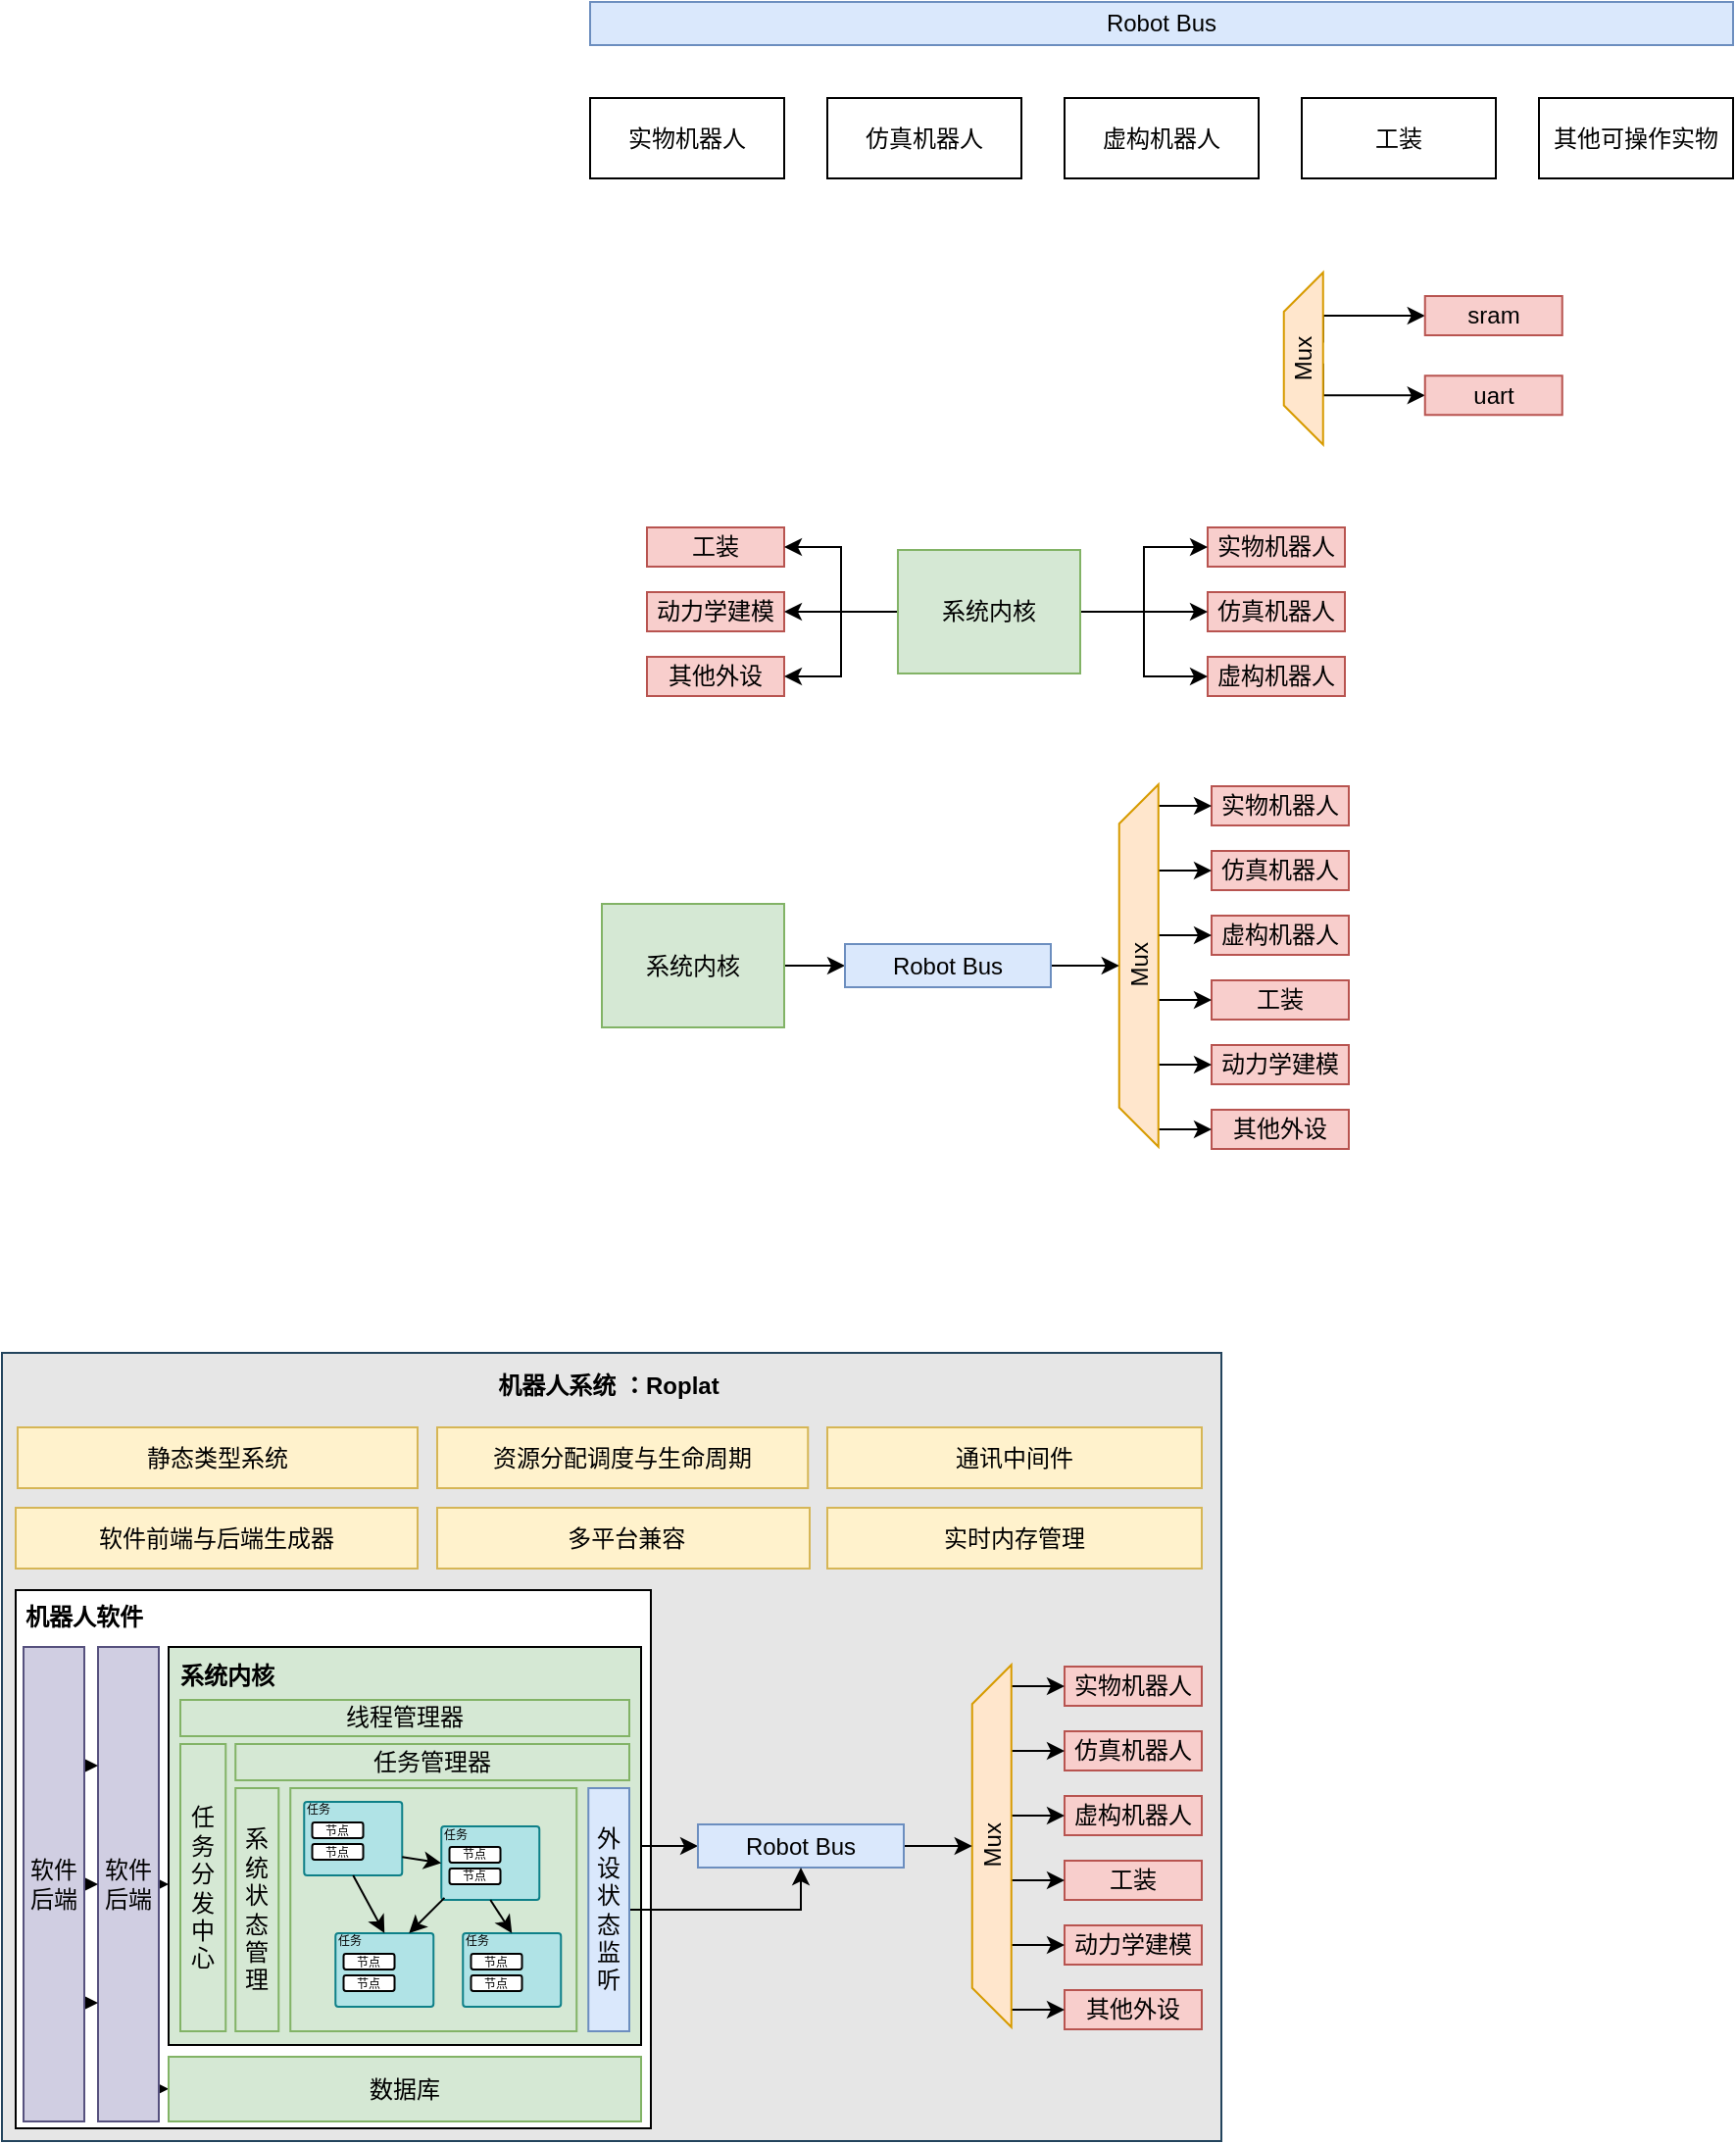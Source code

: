 <mxfile border="50" scale="3" compressed="false" locked="false" version="26.0.4">
  <diagram name="Blank" id="YmL12bMKpDGza6XwsDPr">
    <mxGraphModel dx="3130" dy="1526" grid="0" gridSize="10" guides="1" tooltips="1" connect="1" arrows="1" fold="1" page="0" pageScale="1" pageWidth="827" pageHeight="1169" background="none" math="1" shadow="0">
      <root>
        <mxCell id="X5NqExCQtvZxIxQ7pmgY-0" />
        <mxCell id="1" parent="X5NqExCQtvZxIxQ7pmgY-0" />
        <mxCell id="yxioz5QFpOCRjbDrVPdh-116" value="" style="rounded=0;whiteSpace=wrap;html=1;fillColor=light-dark(#E6E6E6,#39454E);strokeColor=#23445d;" vertex="1" parent="1">
          <mxGeometry x="-1620" y="181" width="622" height="402" as="geometry" />
        </mxCell>
        <mxCell id="yxioz5QFpOCRjbDrVPdh-107" value="" style="rounded=0;whiteSpace=wrap;html=1;" vertex="1" parent="1">
          <mxGeometry x="-1613" y="302" width="324" height="274.5" as="geometry" />
        </mxCell>
        <mxCell id="yxioz5QFpOCRjbDrVPdh-115" style="edgeStyle=orthogonalEdgeStyle;rounded=0;orthogonalLoop=1;jettySize=auto;html=1;exitX=1;exitY=0.5;exitDx=0;exitDy=0;entryX=0;entryY=0.595;entryDx=0;entryDy=0;entryPerimeter=0;" edge="1" parent="1">
          <mxGeometry relative="1" as="geometry">
            <mxPoint x="-1540" y="556.4" as="sourcePoint" />
            <mxPoint x="-1535" y="556.4" as="targetPoint" />
          </mxGeometry>
        </mxCell>
        <mxCell id="yxioz5QFpOCRjbDrVPdh-114" style="edgeStyle=orthogonalEdgeStyle;rounded=0;orthogonalLoop=1;jettySize=auto;html=1;exitX=1;exitY=0.5;exitDx=0;exitDy=0;entryX=0;entryY=0.595;entryDx=0;entryDy=0;entryPerimeter=0;" edge="1" parent="1" source="yxioz5QFpOCRjbDrVPdh-103" target="yxioz5QFpOCRjbDrVPdh-46">
          <mxGeometry relative="1" as="geometry" />
        </mxCell>
        <mxCell id="RojM3RQOKE0TcmvbQU_H-11" value="Robot Bus" style="rounded=0;whiteSpace=wrap;html=1;fillColor=#dae8fc;strokeColor=#6c8ebf;" parent="1" vertex="1">
          <mxGeometry x="-1320" y="-508" width="583" height="22" as="geometry" />
        </mxCell>
        <mxCell id="RojM3RQOKE0TcmvbQU_H-12" value="实物机器人" style="rounded=0;whiteSpace=wrap;html=1;" parent="1" vertex="1">
          <mxGeometry x="-1320" y="-459" width="99" height="41" as="geometry" />
        </mxCell>
        <mxCell id="RojM3RQOKE0TcmvbQU_H-13" value="仿真机器人" style="rounded=0;whiteSpace=wrap;html=1;" parent="1" vertex="1">
          <mxGeometry x="-1199" y="-459" width="99" height="41" as="geometry" />
        </mxCell>
        <mxCell id="RojM3RQOKE0TcmvbQU_H-14" value="虚构机器人" style="rounded=0;whiteSpace=wrap;html=1;" parent="1" vertex="1">
          <mxGeometry x="-1078" y="-459" width="99" height="41" as="geometry" />
        </mxCell>
        <mxCell id="RojM3RQOKE0TcmvbQU_H-15" value="工装" style="rounded=0;whiteSpace=wrap;html=1;" parent="1" vertex="1">
          <mxGeometry x="-957" y="-459" width="99" height="41" as="geometry" />
        </mxCell>
        <mxCell id="RojM3RQOKE0TcmvbQU_H-16" value="其他可操作实物" style="rounded=0;whiteSpace=wrap;html=1;" parent="1" vertex="1">
          <mxGeometry x="-836" y="-459" width="99" height="41" as="geometry" />
        </mxCell>
        <mxCell id="RojM3RQOKE0TcmvbQU_H-17" style="edgeStyle=orthogonalEdgeStyle;rounded=0;orthogonalLoop=1;jettySize=auto;html=1;exitX=0.75;exitY=1;exitDx=0;exitDy=0;entryX=0;entryY=0.5;entryDx=0;entryDy=0;" parent="1" target="RojM3RQOKE0TcmvbQU_H-20" edge="1">
          <mxGeometry relative="1" as="geometry">
            <Array as="points">
              <mxPoint x="-946.13" y="-348" />
            </Array>
            <mxPoint x="-946.13" y="-334.25" as="sourcePoint" />
          </mxGeometry>
        </mxCell>
        <mxCell id="RojM3RQOKE0TcmvbQU_H-18" style="edgeStyle=orthogonalEdgeStyle;rounded=0;orthogonalLoop=1;jettySize=auto;html=1;exitX=0.75;exitY=1;exitDx=0;exitDy=0;entryX=0;entryY=0.5;entryDx=0;entryDy=0;" parent="1" target="RojM3RQOKE0TcmvbQU_H-21" edge="1">
          <mxGeometry relative="1" as="geometry">
            <Array as="points">
              <mxPoint x="-946.13" y="-307.37" />
            </Array>
            <mxPoint x="-946.13" y="-323.62" as="sourcePoint" />
          </mxGeometry>
        </mxCell>
        <mxCell id="RojM3RQOKE0TcmvbQU_H-19" value="Mux" style="shape=trapezoid;perimeter=trapezoidPerimeter;whiteSpace=wrap;html=1;fixedSize=1;rotation=-90;fillColor=#ffe6cc;strokeColor=#d79b00;" parent="1" vertex="1">
          <mxGeometry x="-1000" y="-336.12" width="87.75" height="20" as="geometry" />
        </mxCell>
        <mxCell id="RojM3RQOKE0TcmvbQU_H-20" value="sram" style="whiteSpace=wrap;html=1;fillColor=#f8cecc;strokeColor=#b85450;" parent="1" vertex="1">
          <mxGeometry x="-894.13" y="-358" width="70" height="20" as="geometry" />
        </mxCell>
        <mxCell id="RojM3RQOKE0TcmvbQU_H-21" value="uart" style="whiteSpace=wrap;html=1;fillColor=#f8cecc;strokeColor=#b85450;" parent="1" vertex="1">
          <mxGeometry x="-894.13" y="-317.37" width="70" height="20" as="geometry" />
        </mxCell>
        <mxCell id="yxioz5QFpOCRjbDrVPdh-1" value="实物机器人" style="whiteSpace=wrap;html=1;fillColor=#f8cecc;strokeColor=#b85450;" vertex="1" parent="1">
          <mxGeometry x="-1005" y="-240" width="70" height="20" as="geometry" />
        </mxCell>
        <mxCell id="yxioz5QFpOCRjbDrVPdh-2" value="仿真机器人" style="whiteSpace=wrap;html=1;fillColor=#f8cecc;strokeColor=#b85450;" vertex="1" parent="1">
          <mxGeometry x="-1005" y="-207" width="70" height="20" as="geometry" />
        </mxCell>
        <mxCell id="yxioz5QFpOCRjbDrVPdh-4" value="虚构机器人" style="whiteSpace=wrap;html=1;fillColor=#f8cecc;strokeColor=#b85450;" vertex="1" parent="1">
          <mxGeometry x="-1005" y="-174" width="70" height="20" as="geometry" />
        </mxCell>
        <mxCell id="yxioz5QFpOCRjbDrVPdh-5" value="工装" style="whiteSpace=wrap;html=1;fillColor=#f8cecc;strokeColor=#b85450;" vertex="1" parent="1">
          <mxGeometry x="-1291" y="-240" width="70" height="20" as="geometry" />
        </mxCell>
        <mxCell id="yxioz5QFpOCRjbDrVPdh-6" value="动力学建模" style="whiteSpace=wrap;html=1;fillColor=#f8cecc;strokeColor=#b85450;" vertex="1" parent="1">
          <mxGeometry x="-1291" y="-207" width="70" height="20" as="geometry" />
        </mxCell>
        <mxCell id="yxioz5QFpOCRjbDrVPdh-7" value="其他外设" style="whiteSpace=wrap;html=1;fillColor=#f8cecc;strokeColor=#b85450;" vertex="1" parent="1">
          <mxGeometry x="-1291" y="-174" width="70" height="20" as="geometry" />
        </mxCell>
        <mxCell id="yxioz5QFpOCRjbDrVPdh-9" style="edgeStyle=orthogonalEdgeStyle;rounded=0;orthogonalLoop=1;jettySize=auto;html=1;" edge="1" parent="1" source="yxioz5QFpOCRjbDrVPdh-8" target="yxioz5QFpOCRjbDrVPdh-1">
          <mxGeometry relative="1" as="geometry" />
        </mxCell>
        <mxCell id="yxioz5QFpOCRjbDrVPdh-10" style="edgeStyle=orthogonalEdgeStyle;rounded=0;orthogonalLoop=1;jettySize=auto;html=1;" edge="1" parent="1" source="yxioz5QFpOCRjbDrVPdh-8" target="yxioz5QFpOCRjbDrVPdh-2">
          <mxGeometry relative="1" as="geometry" />
        </mxCell>
        <mxCell id="yxioz5QFpOCRjbDrVPdh-11" style="edgeStyle=orthogonalEdgeStyle;rounded=0;orthogonalLoop=1;jettySize=auto;html=1;" edge="1" parent="1" source="yxioz5QFpOCRjbDrVPdh-8" target="yxioz5QFpOCRjbDrVPdh-4">
          <mxGeometry relative="1" as="geometry" />
        </mxCell>
        <mxCell id="yxioz5QFpOCRjbDrVPdh-12" style="edgeStyle=orthogonalEdgeStyle;rounded=0;orthogonalLoop=1;jettySize=auto;html=1;" edge="1" parent="1" source="yxioz5QFpOCRjbDrVPdh-8" target="yxioz5QFpOCRjbDrVPdh-5">
          <mxGeometry relative="1" as="geometry" />
        </mxCell>
        <mxCell id="yxioz5QFpOCRjbDrVPdh-13" style="edgeStyle=orthogonalEdgeStyle;rounded=0;orthogonalLoop=1;jettySize=auto;html=1;entryX=1;entryY=0.5;entryDx=0;entryDy=0;" edge="1" parent="1" source="yxioz5QFpOCRjbDrVPdh-8" target="yxioz5QFpOCRjbDrVPdh-6">
          <mxGeometry relative="1" as="geometry" />
        </mxCell>
        <mxCell id="yxioz5QFpOCRjbDrVPdh-14" style="edgeStyle=orthogonalEdgeStyle;rounded=0;orthogonalLoop=1;jettySize=auto;html=1;entryX=1;entryY=0.5;entryDx=0;entryDy=0;" edge="1" parent="1" source="yxioz5QFpOCRjbDrVPdh-8" target="yxioz5QFpOCRjbDrVPdh-7">
          <mxGeometry relative="1" as="geometry" />
        </mxCell>
        <mxCell id="yxioz5QFpOCRjbDrVPdh-8" value="系统内核" style="rounded=0;whiteSpace=wrap;html=1;fillColor=#d5e8d4;strokeColor=#82b366;" vertex="1" parent="1">
          <mxGeometry x="-1163" y="-228.5" width="93" height="63" as="geometry" />
        </mxCell>
        <mxCell id="yxioz5QFpOCRjbDrVPdh-15" value="实物机器人" style="whiteSpace=wrap;html=1;fillColor=#f8cecc;strokeColor=#b85450;" vertex="1" parent="1">
          <mxGeometry x="-1003" y="-108" width="70" height="20" as="geometry" />
        </mxCell>
        <mxCell id="yxioz5QFpOCRjbDrVPdh-16" value="仿真机器人" style="whiteSpace=wrap;html=1;fillColor=#f8cecc;strokeColor=#b85450;" vertex="1" parent="1">
          <mxGeometry x="-1003" y="-75" width="70" height="20" as="geometry" />
        </mxCell>
        <mxCell id="yxioz5QFpOCRjbDrVPdh-17" value="虚构机器人" style="whiteSpace=wrap;html=1;fillColor=#f8cecc;strokeColor=#b85450;" vertex="1" parent="1">
          <mxGeometry x="-1003" y="-42" width="70" height="20" as="geometry" />
        </mxCell>
        <mxCell id="yxioz5QFpOCRjbDrVPdh-18" value="工装" style="whiteSpace=wrap;html=1;fillColor=#f8cecc;strokeColor=#b85450;" vertex="1" parent="1">
          <mxGeometry x="-1003" y="-9" width="70" height="20" as="geometry" />
        </mxCell>
        <mxCell id="yxioz5QFpOCRjbDrVPdh-19" value="动力学建模" style="whiteSpace=wrap;html=1;fillColor=#f8cecc;strokeColor=#b85450;" vertex="1" parent="1">
          <mxGeometry x="-1003" y="24" width="70" height="20" as="geometry" />
        </mxCell>
        <mxCell id="yxioz5QFpOCRjbDrVPdh-20" value="其他外设" style="whiteSpace=wrap;html=1;fillColor=#f8cecc;strokeColor=#b85450;" vertex="1" parent="1">
          <mxGeometry x="-1003" y="57" width="70" height="20" as="geometry" />
        </mxCell>
        <mxCell id="yxioz5QFpOCRjbDrVPdh-22" value="" style="endArrow=classic;html=1;rounded=0;entryX=0;entryY=0.5;entryDx=0;entryDy=0;exitX=0.941;exitY=1.006;exitDx=0;exitDy=0;exitPerimeter=0;" edge="1" parent="1" source="yxioz5QFpOCRjbDrVPdh-21" target="yxioz5QFpOCRjbDrVPdh-15">
          <mxGeometry width="50" height="50" relative="1" as="geometry">
            <mxPoint x="-1029" y="-98" as="sourcePoint" />
            <mxPoint x="-1020" y="-96" as="targetPoint" />
          </mxGeometry>
        </mxCell>
        <mxCell id="yxioz5QFpOCRjbDrVPdh-23" value="" style="endArrow=classic;html=1;rounded=0;exitX=0.941;exitY=1.006;exitDx=0;exitDy=0;exitPerimeter=0;entryX=0;entryY=0.5;entryDx=0;entryDy=0;" edge="1" parent="1" target="yxioz5QFpOCRjbDrVPdh-16">
          <mxGeometry width="50" height="50" relative="1" as="geometry">
            <mxPoint x="-1030" y="-65.06" as="sourcePoint" />
            <mxPoint x="-1004" y="-65" as="targetPoint" />
          </mxGeometry>
        </mxCell>
        <mxCell id="yxioz5QFpOCRjbDrVPdh-24" value="" style="endArrow=classic;html=1;rounded=0;exitX=0.941;exitY=1.006;exitDx=0;exitDy=0;exitPerimeter=0;entryX=0;entryY=0.5;entryDx=0;entryDy=0;" edge="1" parent="1">
          <mxGeometry width="50" height="50" relative="1" as="geometry">
            <mxPoint x="-1030" y="-32.06" as="sourcePoint" />
            <mxPoint x="-1003" y="-32" as="targetPoint" />
          </mxGeometry>
        </mxCell>
        <mxCell id="yxioz5QFpOCRjbDrVPdh-25" value="" style="endArrow=classic;html=1;rounded=0;exitX=0.941;exitY=1.006;exitDx=0;exitDy=0;exitPerimeter=0;entryX=0;entryY=0.5;entryDx=0;entryDy=0;" edge="1" parent="1">
          <mxGeometry width="50" height="50" relative="1" as="geometry">
            <mxPoint x="-1030" y="0.94" as="sourcePoint" />
            <mxPoint x="-1003" y="1" as="targetPoint" />
          </mxGeometry>
        </mxCell>
        <mxCell id="yxioz5QFpOCRjbDrVPdh-26" value="" style="endArrow=classic;html=1;rounded=0;exitX=0.941;exitY=1.006;exitDx=0;exitDy=0;exitPerimeter=0;entryX=0;entryY=0.5;entryDx=0;entryDy=0;" edge="1" parent="1">
          <mxGeometry width="50" height="50" relative="1" as="geometry">
            <mxPoint x="-1030" y="33.94" as="sourcePoint" />
            <mxPoint x="-1003" y="34" as="targetPoint" />
          </mxGeometry>
        </mxCell>
        <mxCell id="yxioz5QFpOCRjbDrVPdh-27" value="" style="endArrow=classic;html=1;rounded=0;exitX=0.941;exitY=1.006;exitDx=0;exitDy=0;exitPerimeter=0;entryX=0;entryY=0.5;entryDx=0;entryDy=0;" edge="1" parent="1">
          <mxGeometry width="50" height="50" relative="1" as="geometry">
            <mxPoint x="-1030" y="66.94" as="sourcePoint" />
            <mxPoint x="-1003" y="67" as="targetPoint" />
          </mxGeometry>
        </mxCell>
        <mxCell id="yxioz5QFpOCRjbDrVPdh-21" value="Mux" style="shape=trapezoid;perimeter=trapezoidPerimeter;whiteSpace=wrap;html=1;fixedSize=1;rotation=-90;fillColor=#ffe6cc;strokeColor=#d79b00;" vertex="1" parent="1">
          <mxGeometry x="-1132.5" y="-26.5" width="184.75" height="20" as="geometry" />
        </mxCell>
        <mxCell id="yxioz5QFpOCRjbDrVPdh-30" style="edgeStyle=orthogonalEdgeStyle;rounded=0;orthogonalLoop=1;jettySize=auto;html=1;entryX=0;entryY=0.5;entryDx=0;entryDy=0;" edge="1" parent="1" source="yxioz5QFpOCRjbDrVPdh-28" target="yxioz5QFpOCRjbDrVPdh-29">
          <mxGeometry relative="1" as="geometry" />
        </mxCell>
        <mxCell id="yxioz5QFpOCRjbDrVPdh-28" value="系统内核" style="rounded=0;whiteSpace=wrap;html=1;fillColor=#d5e8d4;strokeColor=#82b366;" vertex="1" parent="1">
          <mxGeometry x="-1314" y="-48" width="93" height="63" as="geometry" />
        </mxCell>
        <mxCell id="yxioz5QFpOCRjbDrVPdh-31" style="edgeStyle=orthogonalEdgeStyle;rounded=0;orthogonalLoop=1;jettySize=auto;html=1;entryX=0.5;entryY=0;entryDx=0;entryDy=0;" edge="1" parent="1" source="yxioz5QFpOCRjbDrVPdh-29" target="yxioz5QFpOCRjbDrVPdh-21">
          <mxGeometry relative="1" as="geometry" />
        </mxCell>
        <mxCell id="yxioz5QFpOCRjbDrVPdh-29" value="Robot Bus" style="rounded=0;whiteSpace=wrap;html=1;fillColor=#dae8fc;strokeColor=#6c8ebf;" vertex="1" parent="1">
          <mxGeometry x="-1190" y="-27.5" width="105" height="22" as="geometry" />
        </mxCell>
        <mxCell id="yxioz5QFpOCRjbDrVPdh-32" value="实物机器人" style="whiteSpace=wrap;html=1;fillColor=#f8cecc;strokeColor=#b85450;" vertex="1" parent="1">
          <mxGeometry x="-1078" y="341" width="70" height="20" as="geometry" />
        </mxCell>
        <mxCell id="yxioz5QFpOCRjbDrVPdh-33" value="仿真机器人" style="whiteSpace=wrap;html=1;fillColor=#f8cecc;strokeColor=#b85450;" vertex="1" parent="1">
          <mxGeometry x="-1078" y="374" width="70" height="20" as="geometry" />
        </mxCell>
        <mxCell id="yxioz5QFpOCRjbDrVPdh-34" value="虚构机器人" style="whiteSpace=wrap;html=1;fillColor=#f8cecc;strokeColor=#b85450;" vertex="1" parent="1">
          <mxGeometry x="-1078" y="407" width="70" height="20" as="geometry" />
        </mxCell>
        <mxCell id="yxioz5QFpOCRjbDrVPdh-35" value="工装" style="whiteSpace=wrap;html=1;fillColor=#f8cecc;strokeColor=#b85450;" vertex="1" parent="1">
          <mxGeometry x="-1078" y="440" width="70" height="20" as="geometry" />
        </mxCell>
        <mxCell id="yxioz5QFpOCRjbDrVPdh-36" value="动力学建模" style="whiteSpace=wrap;html=1;fillColor=#f8cecc;strokeColor=#b85450;" vertex="1" parent="1">
          <mxGeometry x="-1078" y="473" width="70" height="20" as="geometry" />
        </mxCell>
        <mxCell id="yxioz5QFpOCRjbDrVPdh-37" value="其他外设" style="whiteSpace=wrap;html=1;fillColor=#f8cecc;strokeColor=#b85450;" vertex="1" parent="1">
          <mxGeometry x="-1078" y="506" width="70" height="20" as="geometry" />
        </mxCell>
        <mxCell id="yxioz5QFpOCRjbDrVPdh-38" value="" style="endArrow=classic;html=1;rounded=0;entryX=0;entryY=0.5;entryDx=0;entryDy=0;exitX=0.941;exitY=1.006;exitDx=0;exitDy=0;exitPerimeter=0;" edge="1" parent="1" source="yxioz5QFpOCRjbDrVPdh-44" target="yxioz5QFpOCRjbDrVPdh-32">
          <mxGeometry width="50" height="50" relative="1" as="geometry">
            <mxPoint x="-1104" y="351" as="sourcePoint" />
            <mxPoint x="-1095" y="353" as="targetPoint" />
          </mxGeometry>
        </mxCell>
        <mxCell id="yxioz5QFpOCRjbDrVPdh-39" value="" style="endArrow=classic;html=1;rounded=0;exitX=0.941;exitY=1.006;exitDx=0;exitDy=0;exitPerimeter=0;entryX=0;entryY=0.5;entryDx=0;entryDy=0;" edge="1" parent="1" target="yxioz5QFpOCRjbDrVPdh-33">
          <mxGeometry width="50" height="50" relative="1" as="geometry">
            <mxPoint x="-1105" y="383.94" as="sourcePoint" />
            <mxPoint x="-1079" y="384" as="targetPoint" />
          </mxGeometry>
        </mxCell>
        <mxCell id="yxioz5QFpOCRjbDrVPdh-40" value="" style="endArrow=classic;html=1;rounded=0;exitX=0.941;exitY=1.006;exitDx=0;exitDy=0;exitPerimeter=0;entryX=0;entryY=0.5;entryDx=0;entryDy=0;" edge="1" parent="1">
          <mxGeometry width="50" height="50" relative="1" as="geometry">
            <mxPoint x="-1105" y="416.94" as="sourcePoint" />
            <mxPoint x="-1078" y="417" as="targetPoint" />
          </mxGeometry>
        </mxCell>
        <mxCell id="yxioz5QFpOCRjbDrVPdh-41" value="" style="endArrow=classic;html=1;rounded=0;exitX=0.941;exitY=1.006;exitDx=0;exitDy=0;exitPerimeter=0;entryX=0;entryY=0.5;entryDx=0;entryDy=0;" edge="1" parent="1">
          <mxGeometry width="50" height="50" relative="1" as="geometry">
            <mxPoint x="-1105" y="449.94" as="sourcePoint" />
            <mxPoint x="-1078" y="450" as="targetPoint" />
          </mxGeometry>
        </mxCell>
        <mxCell id="yxioz5QFpOCRjbDrVPdh-42" value="" style="endArrow=classic;html=1;rounded=0;exitX=0.941;exitY=1.006;exitDx=0;exitDy=0;exitPerimeter=0;entryX=0;entryY=0.5;entryDx=0;entryDy=0;" edge="1" parent="1">
          <mxGeometry width="50" height="50" relative="1" as="geometry">
            <mxPoint x="-1105" y="482.94" as="sourcePoint" />
            <mxPoint x="-1078" y="483" as="targetPoint" />
          </mxGeometry>
        </mxCell>
        <mxCell id="yxioz5QFpOCRjbDrVPdh-43" value="" style="endArrow=classic;html=1;rounded=0;exitX=0.941;exitY=1.006;exitDx=0;exitDy=0;exitPerimeter=0;entryX=0;entryY=0.5;entryDx=0;entryDy=0;" edge="1" parent="1">
          <mxGeometry width="50" height="50" relative="1" as="geometry">
            <mxPoint x="-1105" y="515.94" as="sourcePoint" />
            <mxPoint x="-1078" y="516" as="targetPoint" />
          </mxGeometry>
        </mxCell>
        <mxCell id="yxioz5QFpOCRjbDrVPdh-44" value="Mux" style="shape=trapezoid;perimeter=trapezoidPerimeter;whiteSpace=wrap;html=1;fixedSize=1;rotation=-90;fillColor=#ffe6cc;strokeColor=#d79b00;" vertex="1" parent="1">
          <mxGeometry x="-1207.5" y="422.5" width="184.75" height="20" as="geometry" />
        </mxCell>
        <mxCell id="yxioz5QFpOCRjbDrVPdh-45" style="edgeStyle=orthogonalEdgeStyle;rounded=0;orthogonalLoop=1;jettySize=auto;html=1;entryX=0;entryY=0.5;entryDx=0;entryDy=0;" edge="1" parent="1" source="yxioz5QFpOCRjbDrVPdh-46" target="yxioz5QFpOCRjbDrVPdh-48">
          <mxGeometry relative="1" as="geometry" />
        </mxCell>
        <mxCell id="yxioz5QFpOCRjbDrVPdh-46" value="" style="rounded=0;whiteSpace=wrap;html=1;fillColor=#d5e8d4;strokeColor=light-dark(#000000, #446e2c);" vertex="1" parent="1">
          <mxGeometry x="-1535" y="331" width="241" height="203" as="geometry" />
        </mxCell>
        <mxCell id="yxioz5QFpOCRjbDrVPdh-47" style="edgeStyle=orthogonalEdgeStyle;rounded=0;orthogonalLoop=1;jettySize=auto;html=1;entryX=0.5;entryY=0;entryDx=0;entryDy=0;" edge="1" parent="1" source="yxioz5QFpOCRjbDrVPdh-48" target="yxioz5QFpOCRjbDrVPdh-44">
          <mxGeometry relative="1" as="geometry" />
        </mxCell>
        <mxCell id="yxioz5QFpOCRjbDrVPdh-48" value="Robot Bus" style="rounded=0;whiteSpace=wrap;html=1;fillColor=#dae8fc;strokeColor=#6c8ebf;" vertex="1" parent="1">
          <mxGeometry x="-1265" y="421.5" width="105" height="22" as="geometry" />
        </mxCell>
        <mxCell id="yxioz5QFpOCRjbDrVPdh-49" value="系统内核" style="text;html=1;align=center;verticalAlign=middle;whiteSpace=wrap;rounded=0;fontStyle=1" vertex="1" parent="1">
          <mxGeometry x="-1535" y="331" width="60" height="30" as="geometry" />
        </mxCell>
        <mxCell id="yxioz5QFpOCRjbDrVPdh-50" value="线程管理器" style="rounded=0;whiteSpace=wrap;html=1;fillColor=#d5e8d4;strokeColor=#82b366;" vertex="1" parent="1">
          <mxGeometry x="-1529" y="358" width="229" height="18.5" as="geometry" />
        </mxCell>
        <mxCell id="yxioz5QFpOCRjbDrVPdh-51" value="任务分发中心" style="rounded=0;whiteSpace=wrap;html=1;fillColor=#d5e8d4;strokeColor=#82b366;" vertex="1" parent="1">
          <mxGeometry x="-1529" y="380.5" width="23.13" height="146.5" as="geometry" />
        </mxCell>
        <mxCell id="yxioz5QFpOCRjbDrVPdh-52" value="任务管理器" style="rounded=0;whiteSpace=wrap;html=1;fillColor=#d5e8d4;strokeColor=#82b366;" vertex="1" parent="1">
          <mxGeometry x="-1500.87" y="380.5" width="200.87" height="18.5" as="geometry" />
        </mxCell>
        <mxCell id="yxioz5QFpOCRjbDrVPdh-53" value="系统状态管理" style="rounded=0;whiteSpace=wrap;html=1;fillColor=#d5e8d4;strokeColor=#82b366;" vertex="1" parent="1">
          <mxGeometry x="-1500.87" y="403" width="22" height="124" as="geometry" />
        </mxCell>
        <mxCell id="yxioz5QFpOCRjbDrVPdh-54" value="" style="rounded=0;whiteSpace=wrap;html=1;fillColor=#d5e8d4;strokeColor=#82b366;" vertex="1" parent="1">
          <mxGeometry x="-1472.87" y="403" width="146" height="124" as="geometry" />
        </mxCell>
        <mxCell id="yxioz5QFpOCRjbDrVPdh-70" value="" style="group" vertex="1" connectable="0" parent="1">
          <mxGeometry x="-1465.87" y="410" width="50" height="37.5" as="geometry" />
        </mxCell>
        <mxCell id="yxioz5QFpOCRjbDrVPdh-65" value="" style="rounded=1;whiteSpace=wrap;html=1;arcSize=4;strokeWidth=1;fillColor=#b0e3e6;strokeColor=#0e8088;" vertex="1" parent="yxioz5QFpOCRjbDrVPdh-70">
          <mxGeometry width="50" height="37.5" as="geometry" />
        </mxCell>
        <mxCell id="yxioz5QFpOCRjbDrVPdh-66" value="任务" style="text;html=1;align=center;verticalAlign=middle;whiteSpace=wrap;rounded=0;fontSize=6;" vertex="1" parent="yxioz5QFpOCRjbDrVPdh-70">
          <mxGeometry width="15.13" height="8.5" as="geometry" />
        </mxCell>
        <mxCell id="yxioz5QFpOCRjbDrVPdh-67" value="&lt;font&gt;节点&lt;/font&gt;" style="rounded=1;whiteSpace=wrap;html=1;fontSize=6;" vertex="1" parent="yxioz5QFpOCRjbDrVPdh-70">
          <mxGeometry x="4.13" y="10.5" width="26" height="8" as="geometry" />
        </mxCell>
        <mxCell id="yxioz5QFpOCRjbDrVPdh-68" value="&lt;font&gt;节点&lt;/font&gt;" style="rounded=1;whiteSpace=wrap;html=1;fontSize=6;" vertex="1" parent="yxioz5QFpOCRjbDrVPdh-70">
          <mxGeometry x="4.13" y="21.5" width="26" height="8" as="geometry" />
        </mxCell>
        <mxCell id="yxioz5QFpOCRjbDrVPdh-72" value="" style="group" vertex="1" connectable="0" parent="1">
          <mxGeometry x="-1449.87" y="477" width="50" height="37.5" as="geometry" />
        </mxCell>
        <mxCell id="yxioz5QFpOCRjbDrVPdh-73" value="" style="rounded=1;whiteSpace=wrap;html=1;arcSize=4;strokeWidth=1;fillColor=#b0e3e6;strokeColor=#0e8088;" vertex="1" parent="yxioz5QFpOCRjbDrVPdh-72">
          <mxGeometry width="50" height="37.5" as="geometry" />
        </mxCell>
        <mxCell id="yxioz5QFpOCRjbDrVPdh-74" value="任务" style="text;html=1;align=center;verticalAlign=middle;whiteSpace=wrap;rounded=0;fontSize=6;" vertex="1" parent="yxioz5QFpOCRjbDrVPdh-72">
          <mxGeometry width="15.13" height="8.5" as="geometry" />
        </mxCell>
        <mxCell id="yxioz5QFpOCRjbDrVPdh-75" value="&lt;font&gt;节点&lt;/font&gt;" style="rounded=1;whiteSpace=wrap;html=1;fontSize=6;" vertex="1" parent="yxioz5QFpOCRjbDrVPdh-72">
          <mxGeometry x="4.13" y="10.5" width="26" height="8" as="geometry" />
        </mxCell>
        <mxCell id="yxioz5QFpOCRjbDrVPdh-76" value="&lt;font&gt;节点&lt;/font&gt;" style="rounded=1;whiteSpace=wrap;html=1;fontSize=6;" vertex="1" parent="yxioz5QFpOCRjbDrVPdh-72">
          <mxGeometry x="4.13" y="21.5" width="26" height="8" as="geometry" />
        </mxCell>
        <mxCell id="yxioz5QFpOCRjbDrVPdh-77" value="" style="group" vertex="1" connectable="0" parent="1">
          <mxGeometry x="-1395.87" y="422.5" width="50" height="37.5" as="geometry" />
        </mxCell>
        <mxCell id="yxioz5QFpOCRjbDrVPdh-78" value="" style="rounded=1;whiteSpace=wrap;html=1;arcSize=4;strokeWidth=1;fillColor=#b0e3e6;strokeColor=#0e8088;" vertex="1" parent="yxioz5QFpOCRjbDrVPdh-77">
          <mxGeometry width="50" height="37.5" as="geometry" />
        </mxCell>
        <mxCell id="yxioz5QFpOCRjbDrVPdh-79" value="任务" style="text;html=1;align=center;verticalAlign=middle;whiteSpace=wrap;rounded=0;fontSize=6;" vertex="1" parent="yxioz5QFpOCRjbDrVPdh-77">
          <mxGeometry width="15.13" height="8.5" as="geometry" />
        </mxCell>
        <mxCell id="yxioz5QFpOCRjbDrVPdh-80" value="&lt;font&gt;节点&lt;/font&gt;" style="rounded=1;whiteSpace=wrap;html=1;fontSize=6;" vertex="1" parent="yxioz5QFpOCRjbDrVPdh-77">
          <mxGeometry x="4.13" y="10.5" width="26" height="8" as="geometry" />
        </mxCell>
        <mxCell id="yxioz5QFpOCRjbDrVPdh-81" value="&lt;font&gt;节点&lt;/font&gt;" style="rounded=1;whiteSpace=wrap;html=1;fontSize=6;" vertex="1" parent="yxioz5QFpOCRjbDrVPdh-77">
          <mxGeometry x="4.13" y="21.5" width="26" height="8" as="geometry" />
        </mxCell>
        <mxCell id="yxioz5QFpOCRjbDrVPdh-82" value="" style="group" vertex="1" connectable="0" parent="1">
          <mxGeometry x="-1384.87" y="477" width="50" height="37.5" as="geometry" />
        </mxCell>
        <mxCell id="yxioz5QFpOCRjbDrVPdh-83" value="" style="rounded=1;whiteSpace=wrap;html=1;arcSize=4;strokeWidth=1;fillColor=#b0e3e6;strokeColor=#0e8088;" vertex="1" parent="yxioz5QFpOCRjbDrVPdh-82">
          <mxGeometry width="50" height="37.5" as="geometry" />
        </mxCell>
        <mxCell id="yxioz5QFpOCRjbDrVPdh-84" value="任务" style="text;html=1;align=center;verticalAlign=middle;whiteSpace=wrap;rounded=0;fontSize=6;" vertex="1" parent="yxioz5QFpOCRjbDrVPdh-82">
          <mxGeometry width="15.13" height="8.5" as="geometry" />
        </mxCell>
        <mxCell id="yxioz5QFpOCRjbDrVPdh-85" value="&lt;font&gt;节点&lt;/font&gt;" style="rounded=1;whiteSpace=wrap;html=1;fontSize=6;" vertex="1" parent="yxioz5QFpOCRjbDrVPdh-82">
          <mxGeometry x="4.13" y="10.5" width="26" height="8" as="geometry" />
        </mxCell>
        <mxCell id="yxioz5QFpOCRjbDrVPdh-86" value="&lt;font&gt;节点&lt;/font&gt;" style="rounded=1;whiteSpace=wrap;html=1;fontSize=6;" vertex="1" parent="yxioz5QFpOCRjbDrVPdh-82">
          <mxGeometry x="4.13" y="21.5" width="26" height="8" as="geometry" />
        </mxCell>
        <mxCell id="yxioz5QFpOCRjbDrVPdh-89" value="" style="endArrow=classic;html=1;rounded=0;exitX=0.5;exitY=1;exitDx=0;exitDy=0;entryX=0.5;entryY=0;entryDx=0;entryDy=0;" edge="1" parent="1" source="yxioz5QFpOCRjbDrVPdh-65" target="yxioz5QFpOCRjbDrVPdh-73">
          <mxGeometry width="50" height="50" relative="1" as="geometry">
            <mxPoint x="-1415.87" y="481" as="sourcePoint" />
            <mxPoint x="-1365.87" y="431" as="targetPoint" />
          </mxGeometry>
        </mxCell>
        <mxCell id="yxioz5QFpOCRjbDrVPdh-90" value="" style="endArrow=classic;html=1;rounded=0;exitX=1;exitY=0.75;exitDx=0;exitDy=0;entryX=0;entryY=0.5;entryDx=0;entryDy=0;" edge="1" parent="1" source="yxioz5QFpOCRjbDrVPdh-65" target="yxioz5QFpOCRjbDrVPdh-78">
          <mxGeometry width="50" height="50" relative="1" as="geometry">
            <mxPoint x="-1415.87" y="481" as="sourcePoint" />
            <mxPoint x="-1365.87" y="431" as="targetPoint" />
          </mxGeometry>
        </mxCell>
        <mxCell id="yxioz5QFpOCRjbDrVPdh-96" value="" style="endArrow=classic;html=1;rounded=0;exitX=0.032;exitY=0.972;exitDx=0;exitDy=0;exitPerimeter=0;entryX=0.75;entryY=0;entryDx=0;entryDy=0;" edge="1" parent="1" source="yxioz5QFpOCRjbDrVPdh-78" target="yxioz5QFpOCRjbDrVPdh-73">
          <mxGeometry width="50" height="50" relative="1" as="geometry">
            <mxPoint x="-1415.87" y="481" as="sourcePoint" />
            <mxPoint x="-1365.87" y="431" as="targetPoint" />
          </mxGeometry>
        </mxCell>
        <mxCell id="yxioz5QFpOCRjbDrVPdh-97" value="" style="endArrow=classic;html=1;rounded=0;exitX=0.5;exitY=1;exitDx=0;exitDy=0;entryX=0.5;entryY=0;entryDx=0;entryDy=0;" edge="1" parent="1" source="yxioz5QFpOCRjbDrVPdh-78" target="yxioz5QFpOCRjbDrVPdh-83">
          <mxGeometry width="50" height="50" relative="1" as="geometry">
            <mxPoint x="-1366.87" y="481" as="sourcePoint" />
            <mxPoint x="-1316.87" y="431" as="targetPoint" />
          </mxGeometry>
        </mxCell>
        <mxCell id="yxioz5QFpOCRjbDrVPdh-100" style="edgeStyle=orthogonalEdgeStyle;rounded=0;orthogonalLoop=1;jettySize=auto;html=1;exitX=1;exitY=0.5;exitDx=0;exitDy=0;entryX=0.5;entryY=1;entryDx=0;entryDy=0;" edge="1" parent="1" source="yxioz5QFpOCRjbDrVPdh-98" target="yxioz5QFpOCRjbDrVPdh-48">
          <mxGeometry relative="1" as="geometry" />
        </mxCell>
        <mxCell id="yxioz5QFpOCRjbDrVPdh-98" value="外设状态监听" style="rounded=0;whiteSpace=wrap;html=1;fillColor=#dae8fc;strokeColor=#6c8ebf;" vertex="1" parent="1">
          <mxGeometry x="-1320.87" y="403" width="20.87" height="124" as="geometry" />
        </mxCell>
        <mxCell id="yxioz5QFpOCRjbDrVPdh-103" value="软件后端" style="rounded=0;whiteSpace=wrap;html=1;fillColor=#d0cee2;strokeColor=#56517e;" vertex="1" parent="1">
          <mxGeometry x="-1571" y="331" width="31" height="242" as="geometry" />
        </mxCell>
        <mxCell id="yxioz5QFpOCRjbDrVPdh-105" value="数据库" style="rounded=0;whiteSpace=wrap;html=1;fillColor=#d5e8d4;strokeColor=#82b366;" vertex="1" parent="1">
          <mxGeometry x="-1535" y="540" width="241" height="33" as="geometry" />
        </mxCell>
        <mxCell id="yxioz5QFpOCRjbDrVPdh-110" style="edgeStyle=orthogonalEdgeStyle;rounded=0;orthogonalLoop=1;jettySize=auto;html=1;exitX=1;exitY=0.5;exitDx=0;exitDy=0;entryX=0;entryY=0.5;entryDx=0;entryDy=0;" edge="1" parent="1" source="yxioz5QFpOCRjbDrVPdh-106" target="yxioz5QFpOCRjbDrVPdh-103">
          <mxGeometry relative="1" as="geometry" />
        </mxCell>
        <mxCell id="yxioz5QFpOCRjbDrVPdh-111" style="edgeStyle=orthogonalEdgeStyle;rounded=0;orthogonalLoop=1;jettySize=auto;html=1;exitX=1;exitY=0.25;exitDx=0;exitDy=0;entryX=0;entryY=0.25;entryDx=0;entryDy=0;" edge="1" parent="1" source="yxioz5QFpOCRjbDrVPdh-106" target="yxioz5QFpOCRjbDrVPdh-103">
          <mxGeometry relative="1" as="geometry" />
        </mxCell>
        <mxCell id="yxioz5QFpOCRjbDrVPdh-112" style="edgeStyle=orthogonalEdgeStyle;rounded=0;orthogonalLoop=1;jettySize=auto;html=1;exitX=1;exitY=0.75;exitDx=0;exitDy=0;entryX=0;entryY=0.75;entryDx=0;entryDy=0;" edge="1" parent="1" source="yxioz5QFpOCRjbDrVPdh-106" target="yxioz5QFpOCRjbDrVPdh-103">
          <mxGeometry relative="1" as="geometry" />
        </mxCell>
        <mxCell id="yxioz5QFpOCRjbDrVPdh-106" value="软件后端" style="rounded=0;whiteSpace=wrap;html=1;fillColor=#d0cee2;strokeColor=#56517e;" vertex="1" parent="1">
          <mxGeometry x="-1609" y="331" width="31" height="242" as="geometry" />
        </mxCell>
        <mxCell id="yxioz5QFpOCRjbDrVPdh-109" value="&lt;b&gt;机器人软件&lt;/b&gt;" style="text;html=1;align=center;verticalAlign=middle;whiteSpace=wrap;rounded=0;" vertex="1" parent="1">
          <mxGeometry x="-1613" y="301" width="70" height="30" as="geometry" />
        </mxCell>
        <mxCell id="yxioz5QFpOCRjbDrVPdh-117" value="&amp;nbsp;多平台兼容" style="rounded=0;whiteSpace=wrap;html=1;fillColor=#fff2cc;strokeColor=#d6b656;" vertex="1" parent="1">
          <mxGeometry x="-1398" y="260" width="190" height="31" as="geometry" />
        </mxCell>
        <mxCell id="yxioz5QFpOCRjbDrVPdh-118" value="软件前端与后端生成器" style="rounded=0;whiteSpace=wrap;html=1;fillColor=#fff2cc;strokeColor=#d6b656;" vertex="1" parent="1">
          <mxGeometry x="-1613" y="260" width="205" height="31" as="geometry" />
        </mxCell>
        <mxCell id="yxioz5QFpOCRjbDrVPdh-119" value="实时内存管理" style="rounded=0;whiteSpace=wrap;html=1;fillColor=#fff2cc;strokeColor=#d6b656;" vertex="1" parent="1">
          <mxGeometry x="-1199" y="260" width="191" height="31" as="geometry" />
        </mxCell>
        <mxCell id="yxioz5QFpOCRjbDrVPdh-120" value="通讯中间件" style="rounded=0;whiteSpace=wrap;html=1;fillColor=#fff2cc;strokeColor=#d6b656;" vertex="1" parent="1">
          <mxGeometry x="-1199" y="219" width="191" height="31" as="geometry" />
        </mxCell>
        <mxCell id="yxioz5QFpOCRjbDrVPdh-121" value="资源分配调度与生命周期" style="rounded=0;whiteSpace=wrap;html=1;fillColor=#fff2cc;strokeColor=#d6b656;" vertex="1" parent="1">
          <mxGeometry x="-1398" y="219" width="189.13" height="31" as="geometry" />
        </mxCell>
        <mxCell id="yxioz5QFpOCRjbDrVPdh-122" value="静态类型系统" style="rounded=0;whiteSpace=wrap;html=1;fillColor=#fff2cc;strokeColor=#d6b656;" vertex="1" parent="1">
          <mxGeometry x="-1612" y="219" width="204" height="31" as="geometry" />
        </mxCell>
        <mxCell id="yxioz5QFpOCRjbDrVPdh-123" value="&lt;b&gt;机器人系统 ：Roplat&lt;/b&gt;" style="text;html=1;align=center;verticalAlign=middle;whiteSpace=wrap;rounded=0;" vertex="1" parent="1">
          <mxGeometry x="-1612" y="183" width="603" height="30" as="geometry" />
        </mxCell>
      </root>
    </mxGraphModel>
  </diagram>
</mxfile>
